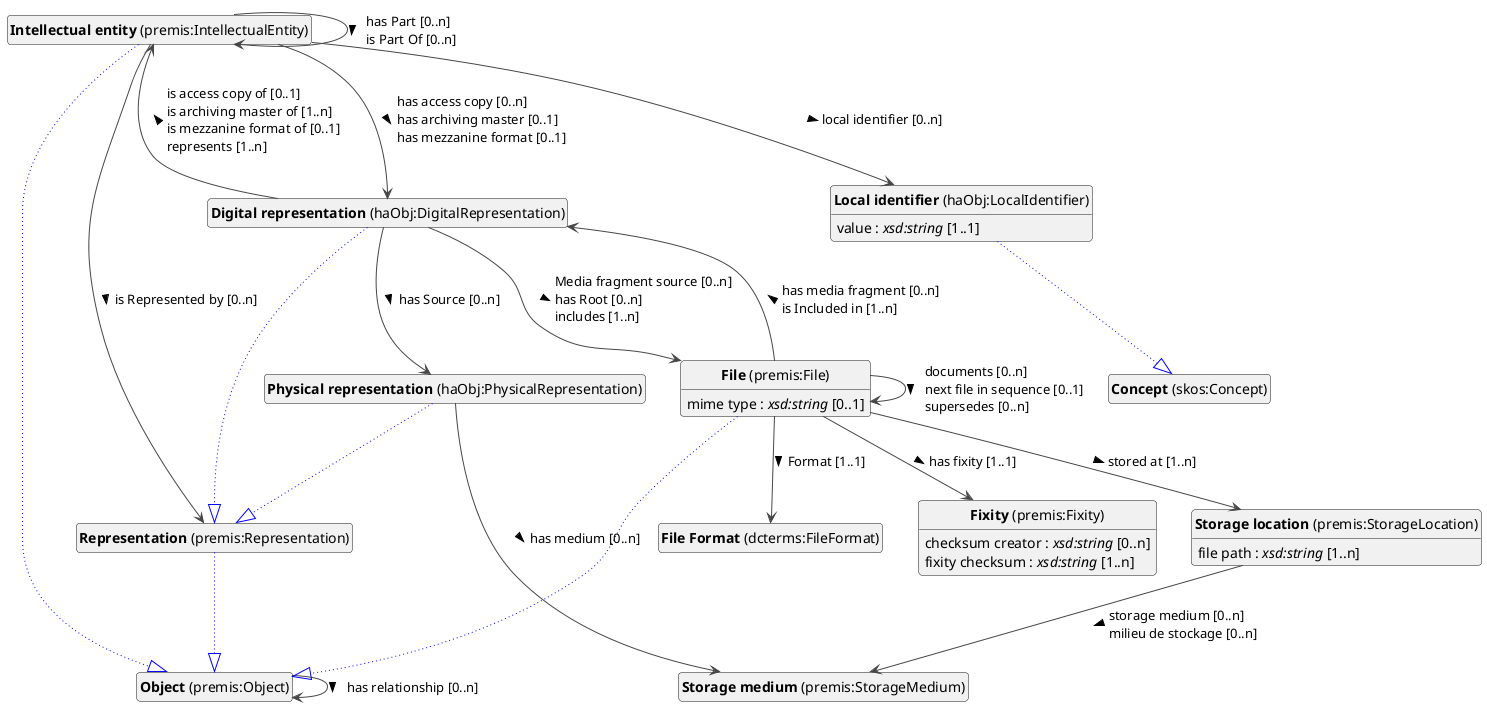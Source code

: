 @startuml
!theme vibrant
skinparam classFontSize 14
!define LIGHTORANGE
skinparam componentStyle uml2
skinparam wrapMessageWidth 1000
skinparam wrapWidth 1000
' skinparam ArrowColor #Maroon
' Remove shadows
skinparam shadowing false
'skinparam linetype polyline
skinparam ArrowMessageAlignment left


class "<b>Object</b> (premis:Object)" as premis_Object [[#premis%3AObject]]
class "<b>Intellectual entity</b> (premis:IntellectualEntity)" as premis_IntellectualEntity [[#premis%3AIntellectualEntity]]
class "<b>Object</b> (premis:Object)" as premis_Object [[#premis%3AObject]]
class "<b>Physical representation</b> (haObj:PhysicalRepresentation)" as haObj_PhysicalRepresentation [[#haObj%3APhysicalRepresentation]]
class "<b>Representation</b> (premis:Representation)" as premis_Representation [[#premis%3ARepresentation]]
class "<b>Digital representation</b> (haObj:DigitalRepresentation)" as haObj_DigitalRepresentation [[#haObj%3ADigitalRepresentation]]
class "<b>Representation</b> (premis:Representation)" as premis_Representation [[#premis%3ARepresentation]]
class "<b>File</b> (premis:File)" as premis_File [[#premis%3AFile]]
class "<b>Object</b> (premis:Object)" as premis_Object [[#premis%3AObject]]
class "<b>Fixity</b> (premis:Fixity)" as premis_Fixity [[#premis%3AFixity]]
class "<b>Storage location</b> (premis:StorageLocation)" as premis_StorageLocation [[#premis%3AStorageLocation]]
class "<b>Local identifier</b> (haObj:LocalIdentifier)" as haObj_LocalIdentifier [[#haObj%3ALocalIdentifier]]
class "<b>Concept</b> (skos:Concept)" as skos_Concept [[#skos%3AConcept]]
class "<b>Representation</b> (premis:Representation)" as premis_Representation [[#premis%3ARepresentation]]
class "<b>Object</b> (premis:Object)" as premis_Object [[#premis%3AObject]]
class "<b>File Format</b> (dcterms:FileFormat)" as dcterms_FileFormat [[#dcterms%3AFileFormat]]
class "<b>Storage medium</b> (premis:StorageMedium)" as premis_StorageMedium [[#premis%3AStorageMedium]]


premis_Object --> premis_Object :has relationship [0..n]  > 

premis_IntellectualEntity --|> premis_Object #blue;line.dotted;text:blue

premis_IntellectualEntity --> haObj_DigitalRepresentation :has access copy [0..n]  \lhas archiving master [0..1]  \lhas mezzanine format [0..1]  > 
premis_IntellectualEntity --> haObj_LocalIdentifier :local identifier [0..n]  > 
premis_IntellectualEntity --> premis_IntellectualEntity :has Part [0..n]  \lis Part Of [0..n]  > 
premis_IntellectualEntity --> premis_Representation :is Represented by [0..n]  > 

haObj_PhysicalRepresentation --|> premis_Representation #blue;line.dotted;text:blue

haObj_PhysicalRepresentation --> premis_StorageMedium :has medium [0..n]  > 

haObj_DigitalRepresentation --|> premis_Representation #blue;line.dotted;text:blue

haObj_DigitalRepresentation --> haObj_PhysicalRepresentation :has Source [0..n]  > 
haObj_DigitalRepresentation --> premis_File :Media fragment source [0..n]  \lhas Root [0..n]  \lincludes [1..n]  > 
haObj_DigitalRepresentation --> premis_IntellectualEntity :is access copy of [0..1]  \lis archiving master of [1..n]  \lis mezzanine format of [0..1]  \lrepresents [1..n]  > 

premis_File --|> premis_Object #blue;line.dotted;text:blue

premis_File : mime type : <i>xsd:string</i> [0..1]
premis_File --> dcterms_FileFormat :Format [1..1]  > 
premis_File --> haObj_DigitalRepresentation :has media fragment [0..n]  \lis Included in [1..n]  > 
premis_File --> premis_File :documents [0..n]  \lnext file in sequence [0..1]  \lsupersedes [0..n]  > 
premis_File --> premis_Fixity :has fixity [1..1]  > 
premis_File --> premis_StorageLocation :stored at [1..n]  > 



premis_Fixity : checksum creator : <i>xsd:string</i> [0..n]
premis_Fixity : fixity checksum : <i>xsd:string</i> [1..n]



premis_StorageLocation : file path : <i>xsd:string</i> [1..n]
premis_StorageLocation --> premis_StorageMedium :storage medium [0..n]  \lmilieu de stockage [0..n]  > 


haObj_LocalIdentifier --|> skos_Concept #blue;line.dotted;text:blue

haObj_LocalIdentifier : value : <i>xsd:string</i> [1..1]


premis_Representation --|> premis_Object #blue;line.dotted;text:blue







hide circle
hide methods
hide empty members
@enduml



